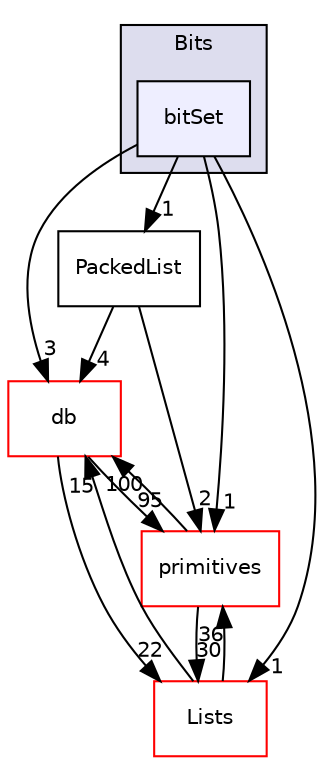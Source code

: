 digraph "src/OpenFOAM/containers/Bits/bitSet" {
  bgcolor=transparent;
  compound=true
  node [ fontsize="10", fontname="Helvetica"];
  edge [ labelfontsize="10", labelfontname="Helvetica"];
  subgraph clusterdir_d88157af7a891d11a6818b2689bd5e5e {
    graph [ bgcolor="#ddddee", pencolor="black", label="Bits" fontname="Helvetica", fontsize="10", URL="dir_d88157af7a891d11a6818b2689bd5e5e.html"]
  dir_c7205bfaaaeed0f3d525fdb200746242 [shape=box, label="bitSet", style="filled", fillcolor="#eeeeff", pencolor="black", URL="dir_c7205bfaaaeed0f3d525fdb200746242.html"];
  }
  dir_42692b92cf5ec61e3fc00f1c7f7eb3e1 [shape=box label="PackedList" URL="dir_42692b92cf5ec61e3fc00f1c7f7eb3e1.html"];
  dir_63c634f7a7cfd679ac26c67fb30fc32f [shape=box label="db" color="red" URL="dir_63c634f7a7cfd679ac26c67fb30fc32f.html"];
  dir_3e50f45338116b169052b428016851aa [shape=box label="primitives" color="red" URL="dir_3e50f45338116b169052b428016851aa.html"];
  dir_f87fe3b02e96c330e8a853ff310f1666 [shape=box label="Lists" color="red" URL="dir_f87fe3b02e96c330e8a853ff310f1666.html"];
  dir_42692b92cf5ec61e3fc00f1c7f7eb3e1->dir_63c634f7a7cfd679ac26c67fb30fc32f [headlabel="4", labeldistance=1.5 headhref="dir_002160_002218.html"];
  dir_42692b92cf5ec61e3fc00f1c7f7eb3e1->dir_3e50f45338116b169052b428016851aa [headlabel="2", labeldistance=1.5 headhref="dir_002160_002628.html"];
  dir_63c634f7a7cfd679ac26c67fb30fc32f->dir_3e50f45338116b169052b428016851aa [headlabel="95", labeldistance=1.5 headhref="dir_002218_002628.html"];
  dir_63c634f7a7cfd679ac26c67fb30fc32f->dir_f87fe3b02e96c330e8a853ff310f1666 [headlabel="22", labeldistance=1.5 headhref="dir_002218_002198.html"];
  dir_3e50f45338116b169052b428016851aa->dir_63c634f7a7cfd679ac26c67fb30fc32f [headlabel="100", labeldistance=1.5 headhref="dir_002628_002218.html"];
  dir_3e50f45338116b169052b428016851aa->dir_f87fe3b02e96c330e8a853ff310f1666 [headlabel="30", labeldistance=1.5 headhref="dir_002628_002198.html"];
  dir_f87fe3b02e96c330e8a853ff310f1666->dir_63c634f7a7cfd679ac26c67fb30fc32f [headlabel="15", labeldistance=1.5 headhref="dir_002198_002218.html"];
  dir_f87fe3b02e96c330e8a853ff310f1666->dir_3e50f45338116b169052b428016851aa [headlabel="36", labeldistance=1.5 headhref="dir_002198_002628.html"];
  dir_c7205bfaaaeed0f3d525fdb200746242->dir_42692b92cf5ec61e3fc00f1c7f7eb3e1 [headlabel="1", labeldistance=1.5 headhref="dir_002159_002160.html"];
  dir_c7205bfaaaeed0f3d525fdb200746242->dir_63c634f7a7cfd679ac26c67fb30fc32f [headlabel="3", labeldistance=1.5 headhref="dir_002159_002218.html"];
  dir_c7205bfaaaeed0f3d525fdb200746242->dir_3e50f45338116b169052b428016851aa [headlabel="1", labeldistance=1.5 headhref="dir_002159_002628.html"];
  dir_c7205bfaaaeed0f3d525fdb200746242->dir_f87fe3b02e96c330e8a853ff310f1666 [headlabel="1", labeldistance=1.5 headhref="dir_002159_002198.html"];
}
